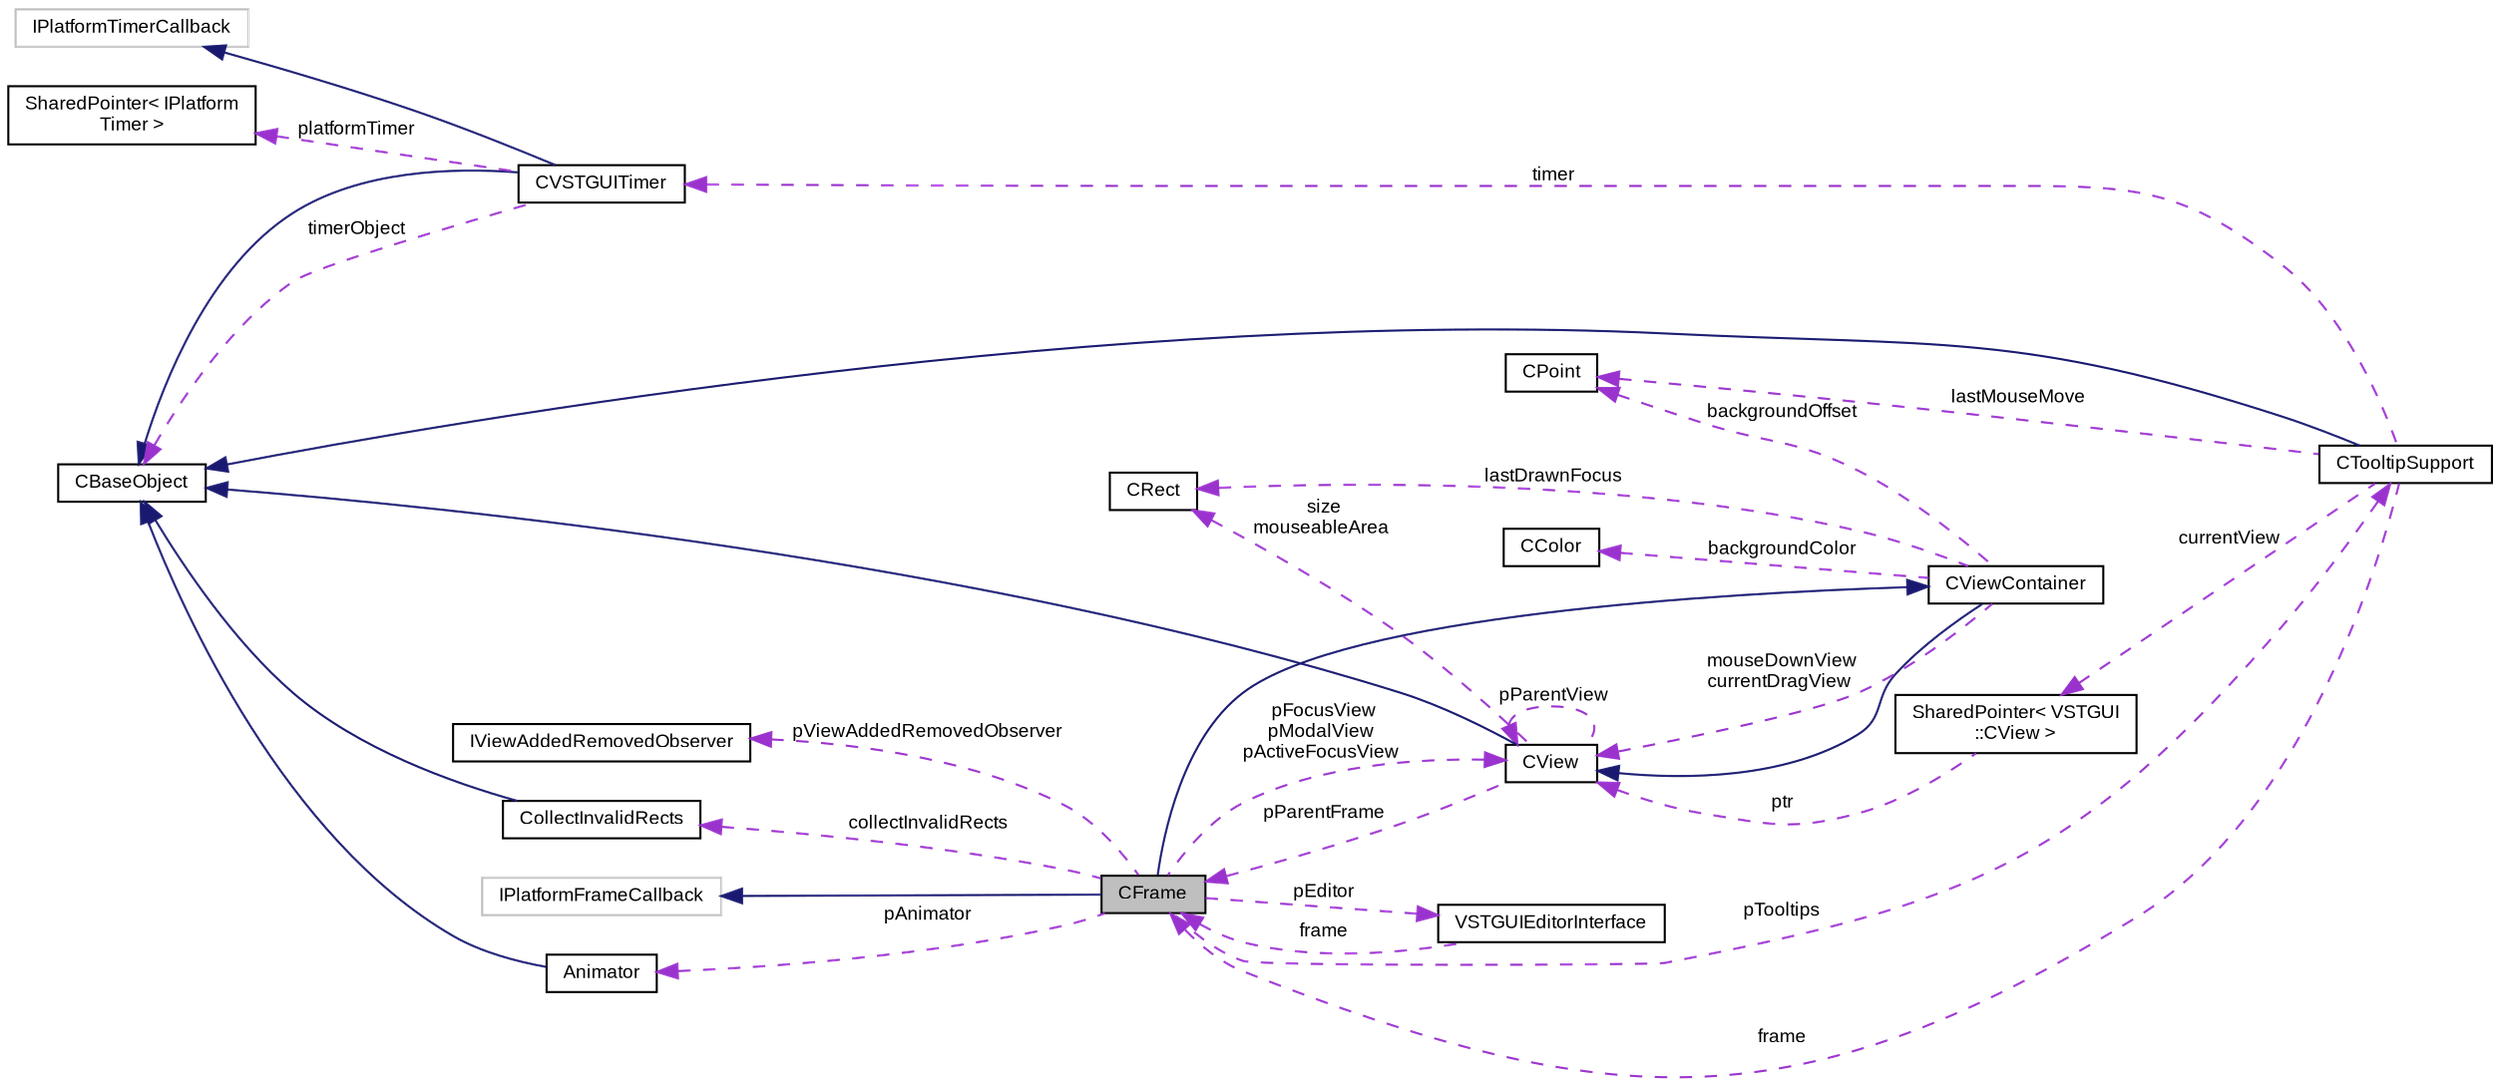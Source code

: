 digraph "CFrame"
{
  bgcolor="transparent";
  edge [fontname="Arial",fontsize="9",labelfontname="Arial",labelfontsize="9"];
  node [fontname="Arial",fontsize="9",shape=record];
  rankdir="LR";
  Node1 [label="CFrame",height=0.2,width=0.4,color="black", fillcolor="grey75", style="filled" fontcolor="black"];
  Node2 -> Node1 [dir="back",color="midnightblue",fontsize="9",style="solid",fontname="Arial"];
  Node2 [label="CViewContainer",height=0.2,width=0.4,color="black",URL="$class_v_s_t_g_u_i_1_1_c_view_container.html",tooltip="Container Class of CView objects. "];
  Node3 -> Node2 [dir="back",color="midnightblue",fontsize="9",style="solid",fontname="Arial"];
  Node3 [label="CView",height=0.2,width=0.4,color="black",URL="$class_v_s_t_g_u_i_1_1_c_view.html",tooltip="Base Class of all view objects. "];
  Node4 -> Node3 [dir="back",color="midnightblue",fontsize="9",style="solid",fontname="Arial"];
  Node4 [label="CBaseObject",height=0.2,width=0.4,color="black",URL="$class_v_s_t_g_u_i_1_1_c_base_object.html",tooltip="Base Object with reference counter. "];
  Node1 -> Node3 [dir="back",color="darkorchid3",fontsize="9",style="dashed",label=" pParentFrame" ,fontname="Arial"];
  Node3 -> Node3 [dir="back",color="darkorchid3",fontsize="9",style="dashed",label=" pParentView" ,fontname="Arial"];
  Node5 -> Node3 [dir="back",color="darkorchid3",fontsize="9",style="dashed",label=" size\nmouseableArea" ,fontname="Arial"];
  Node5 [label="CRect",height=0.2,width=0.4,color="black",URL="$struct_v_s_t_g_u_i_1_1_c_rect.html",tooltip="Rect structure. "];
  Node3 -> Node2 [dir="back",color="darkorchid3",fontsize="9",style="dashed",label=" mouseDownView\ncurrentDragView" ,fontname="Arial"];
  Node6 -> Node2 [dir="back",color="darkorchid3",fontsize="9",style="dashed",label=" backgroundOffset" ,fontname="Arial"];
  Node6 [label="CPoint",height=0.2,width=0.4,color="black",URL="$struct_v_s_t_g_u_i_1_1_c_point.html",tooltip="Point structure. "];
  Node7 -> Node2 [dir="back",color="darkorchid3",fontsize="9",style="dashed",label=" backgroundColor" ,fontname="Arial"];
  Node7 [label="CColor",height=0.2,width=0.4,color="black",URL="$struct_v_s_t_g_u_i_1_1_c_color.html",tooltip="RGBA Color structure. "];
  Node5 -> Node2 [dir="back",color="darkorchid3",fontsize="9",style="dashed",label=" lastDrawnFocus" ,fontname="Arial"];
  Node8 -> Node1 [dir="back",color="midnightblue",fontsize="9",style="solid",fontname="Arial"];
  Node8 [label="IPlatformFrameCallback",height=0.2,width=0.4,color="grey75"];
  Node9 -> Node1 [dir="back",color="darkorchid3",fontsize="9",style="dashed",label=" pViewAddedRemovedObserver" ,fontname="Arial"];
  Node9 [label="IViewAddedRemovedObserver",height=0.2,width=0.4,color="black",URL="$class_v_s_t_g_u_i_1_1_i_view_added_removed_observer.html",tooltip="view added removed observer interface for CFrame "];
  Node3 -> Node1 [dir="back",color="darkorchid3",fontsize="9",style="dashed",label=" pFocusView\npModalView\npActiveFocusView" ,fontname="Arial"];
  Node10 -> Node1 [dir="back",color="darkorchid3",fontsize="9",style="dashed",label=" collectInvalidRects" ,fontname="Arial"];
  Node10 [label="CollectInvalidRects",height=0.2,width=0.4,color="black",URL="$struct_v_s_t_g_u_i_1_1_c_frame_1_1_collect_invalid_rects.html"];
  Node4 -> Node10 [dir="back",color="midnightblue",fontsize="9",style="solid",fontname="Arial"];
  Node11 -> Node1 [dir="back",color="darkorchid3",fontsize="9",style="dashed",label=" pAnimator" ,fontname="Arial"];
  Node11 [label="Animator",height=0.2,width=0.4,color="black",URL="$class_v_s_t_g_u_i_1_1_animation_1_1_animator.html",tooltip="Animation runner. "];
  Node4 -> Node11 [dir="back",color="midnightblue",fontsize="9",style="solid",fontname="Arial"];
  Node12 -> Node1 [dir="back",color="darkorchid3",fontsize="9",style="dashed",label=" pTooltips" ,fontname="Arial"];
  Node12 [label="CTooltipSupport",height=0.2,width=0.4,color="black",URL="$class_v_s_t_g_u_i_1_1_c_tooltip_support.html",tooltip="Generic Tooltip Support class. "];
  Node4 -> Node12 [dir="back",color="midnightblue",fontsize="9",style="solid",fontname="Arial"];
  Node1 -> Node12 [dir="back",color="darkorchid3",fontsize="9",style="dashed",label=" frame" ,fontname="Arial"];
  Node6 -> Node12 [dir="back",color="darkorchid3",fontsize="9",style="dashed",label=" lastMouseMove" ,fontname="Arial"];
  Node13 -> Node12 [dir="back",color="darkorchid3",fontsize="9",style="dashed",label=" timer" ,fontname="Arial"];
  Node13 [label="CVSTGUITimer",height=0.2,width=0.4,color="black",URL="$class_v_s_t_g_u_i_1_1_c_v_s_t_g_u_i_timer.html",tooltip="A timer class, which posts timer messages to CBaseObjects or calls a lambda function (c++11 only)..."];
  Node4 -> Node13 [dir="back",color="midnightblue",fontsize="9",style="solid",fontname="Arial"];
  Node14 -> Node13 [dir="back",color="midnightblue",fontsize="9",style="solid",fontname="Arial"];
  Node14 [label="IPlatformTimerCallback",height=0.2,width=0.4,color="grey75"];
  Node4 -> Node13 [dir="back",color="darkorchid3",fontsize="9",style="dashed",label=" timerObject" ,fontname="Arial"];
  Node15 -> Node13 [dir="back",color="darkorchid3",fontsize="9",style="dashed",label=" platformTimer" ,fontname="Arial"];
  Node15 [label="SharedPointer\< IPlatform\lTimer \>",height=0.2,width=0.4,color="black",URL="$class_v_s_t_g_u_i_1_1_shared_pointer.html"];
  Node16 -> Node12 [dir="back",color="darkorchid3",fontsize="9",style="dashed",label=" currentView" ,fontname="Arial"];
  Node16 [label="SharedPointer\< VSTGUI\l::CView \>",height=0.2,width=0.4,color="black",URL="$class_v_s_t_g_u_i_1_1_shared_pointer.html"];
  Node3 -> Node16 [dir="back",color="darkorchid3",fontsize="9",style="dashed",label=" ptr" ,fontname="Arial"];
  Node17 -> Node1 [dir="back",color="darkorchid3",fontsize="9",style="dashed",label=" pEditor" ,fontname="Arial"];
  Node17 [label="VSTGUIEditorInterface",height=0.2,width=0.4,color="black",URL="$class_v_s_t_g_u_i_1_1_v_s_t_g_u_i_editor_interface.html"];
  Node1 -> Node17 [dir="back",color="darkorchid3",fontsize="9",style="dashed",label=" frame" ,fontname="Arial"];
}
